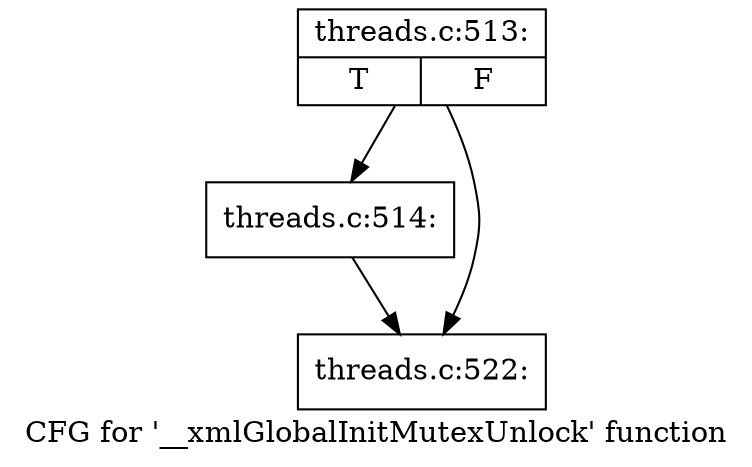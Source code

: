 digraph "CFG for '__xmlGlobalInitMutexUnlock' function" {
	label="CFG for '__xmlGlobalInitMutexUnlock' function";

	Node0x4722bb0 [shape=record,label="{threads.c:513:|{<s0>T|<s1>F}}"];
	Node0x4722bb0 -> Node0x47047a0;
	Node0x4722bb0 -> Node0x4723080;
	Node0x47047a0 [shape=record,label="{threads.c:514:}"];
	Node0x47047a0 -> Node0x4723080;
	Node0x4723080 [shape=record,label="{threads.c:522:}"];
}

